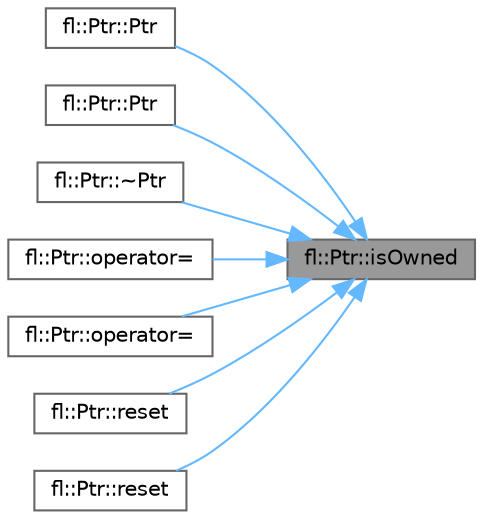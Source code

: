 digraph "fl::Ptr::isOwned"
{
 // LATEX_PDF_SIZE
  bgcolor="transparent";
  edge [fontname=Helvetica,fontsize=10,labelfontname=Helvetica,labelfontsize=10];
  node [fontname=Helvetica,fontsize=10,shape=box,height=0.2,width=0.4];
  rankdir="RL";
  Node1 [id="Node000001",label="fl::Ptr::isOwned",height=0.2,width=0.4,color="gray40", fillcolor="grey60", style="filled", fontcolor="black",tooltip=" "];
  Node1 -> Node2 [id="edge1_Node000001_Node000002",dir="back",color="steelblue1",style="solid",tooltip=" "];
  Node2 [id="Node000002",label="fl::Ptr::Ptr",height=0.2,width=0.4,color="grey40", fillcolor="white", style="filled",URL="$d1/d56/classfl_1_1_ptr.html#a8d9a8dbd1a6cf7b4801c396b8e802e1d",tooltip=" "];
  Node1 -> Node3 [id="edge2_Node000001_Node000003",dir="back",color="steelblue1",style="solid",tooltip=" "];
  Node3 [id="Node000003",label="fl::Ptr::Ptr",height=0.2,width=0.4,color="grey40", fillcolor="white", style="filled",URL="$d1/d56/classfl_1_1_ptr.html#a5eadeb0f9f825544e0280cd8c6d48539",tooltip=" "];
  Node1 -> Node4 [id="edge3_Node000001_Node000004",dir="back",color="steelblue1",style="solid",tooltip=" "];
  Node4 [id="Node000004",label="fl::Ptr::~Ptr",height=0.2,width=0.4,color="grey40", fillcolor="white", style="filled",URL="$d1/d56/classfl_1_1_ptr.html#ad52092bbae081bea2d011453368d47c1",tooltip=" "];
  Node1 -> Node5 [id="edge4_Node000001_Node000005",dir="back",color="steelblue1",style="solid",tooltip=" "];
  Node5 [id="Node000005",label="fl::Ptr::operator=",height=0.2,width=0.4,color="grey40", fillcolor="white", style="filled",URL="$d1/d56/classfl_1_1_ptr.html#aa7535e1aa9e2824848c15a63bde6d6be",tooltip=" "];
  Node1 -> Node6 [id="edge5_Node000001_Node000006",dir="back",color="steelblue1",style="solid",tooltip=" "];
  Node6 [id="Node000006",label="fl::Ptr::operator=",height=0.2,width=0.4,color="grey40", fillcolor="white", style="filled",URL="$d1/d56/classfl_1_1_ptr.html#a387db388c8c46dbee9bb8b8312f56c88",tooltip=" "];
  Node1 -> Node7 [id="edge6_Node000001_Node000007",dir="back",color="steelblue1",style="solid",tooltip=" "];
  Node7 [id="Node000007",label="fl::Ptr::reset",height=0.2,width=0.4,color="grey40", fillcolor="white", style="filled",URL="$d1/d56/classfl_1_1_ptr.html#a0095f0a1d85ef9eeaea769ae0f27828c",tooltip=" "];
  Node1 -> Node8 [id="edge7_Node000001_Node000008",dir="back",color="steelblue1",style="solid",tooltip=" "];
  Node8 [id="Node000008",label="fl::Ptr::reset",height=0.2,width=0.4,color="grey40", fillcolor="white", style="filled",URL="$d1/d56/classfl_1_1_ptr.html#a1400b2b6296198c993964acec7d3f860",tooltip=" "];
}
